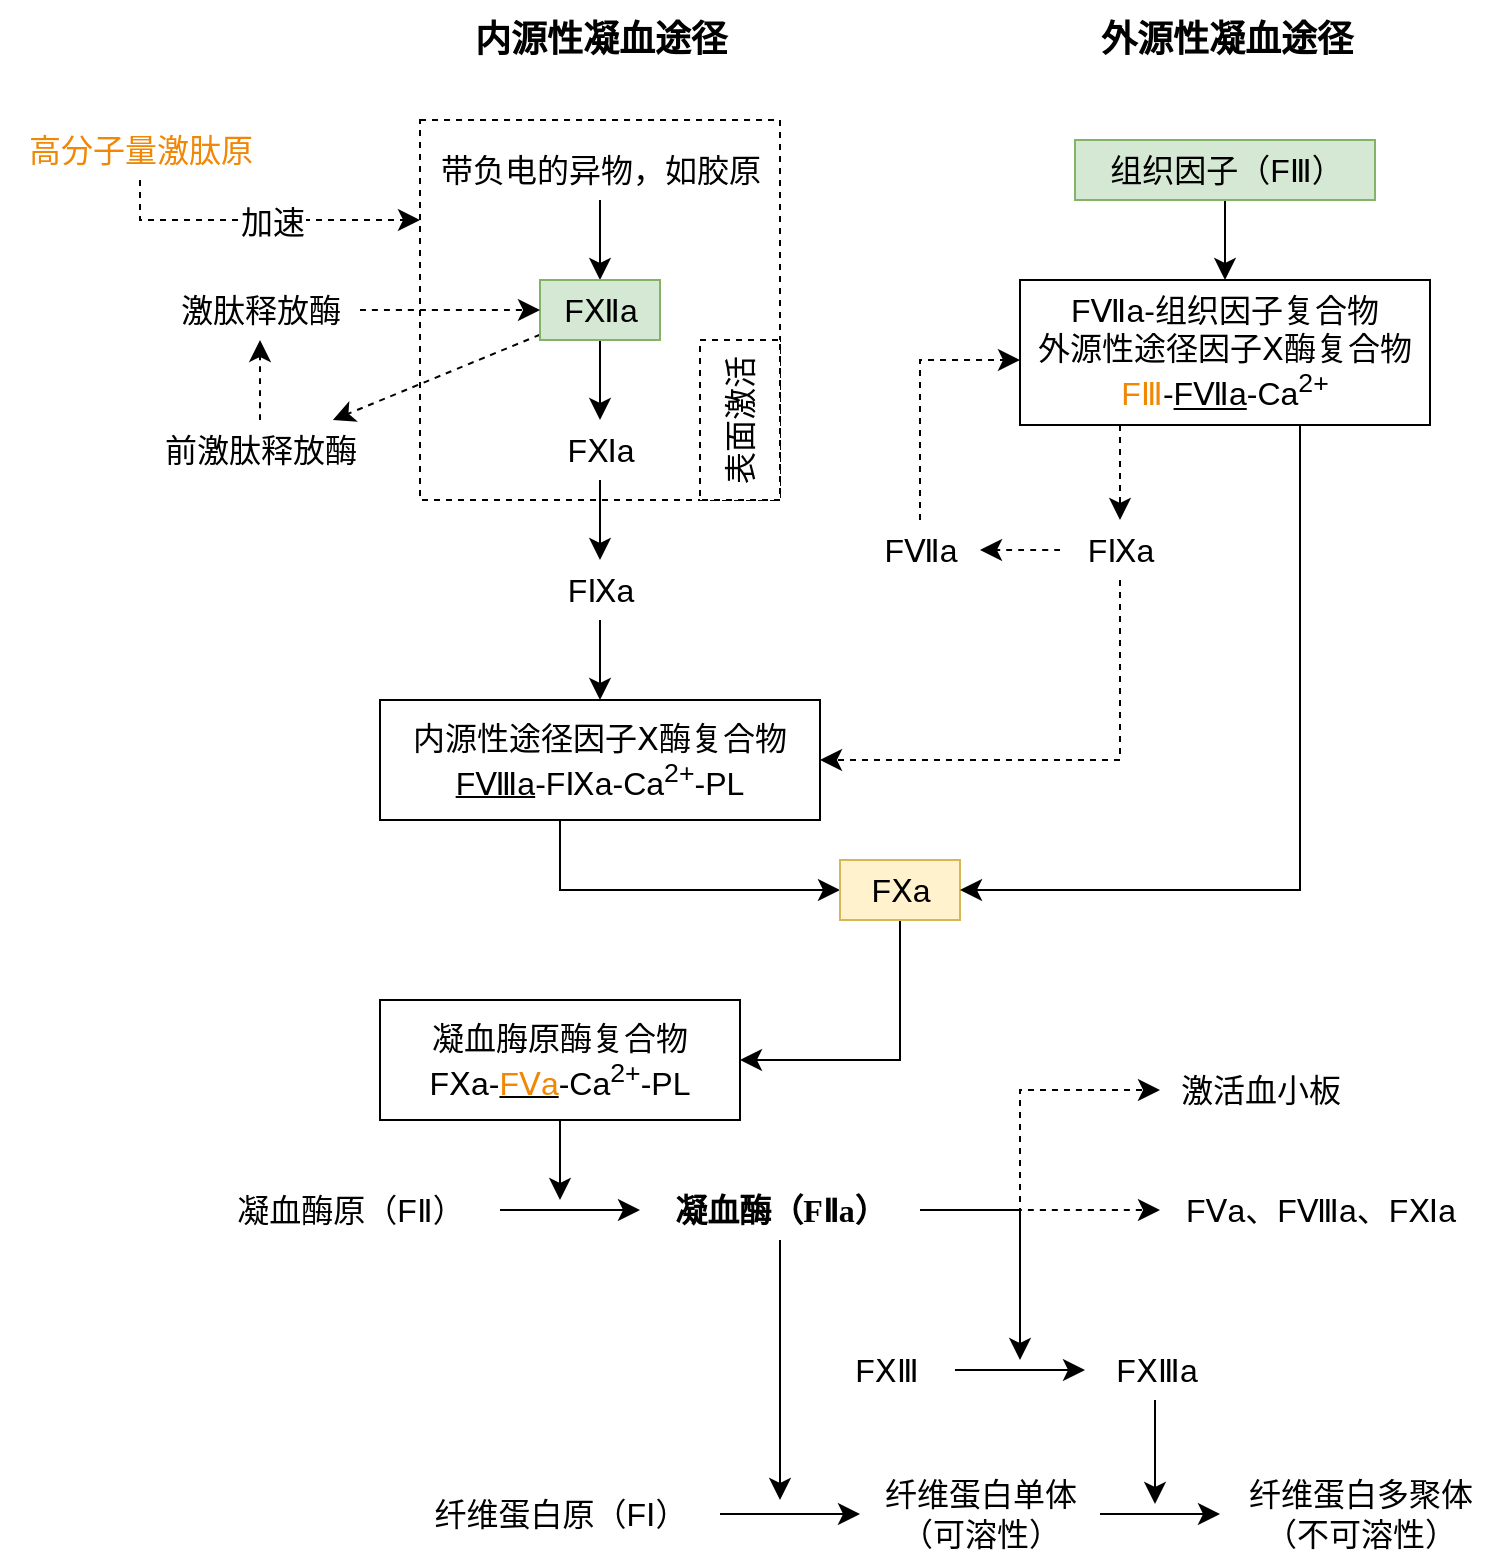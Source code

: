 <mxfile version="21.6.1" type="device">
  <diagram name="第 1 页" id="6sOCUnUmVGBopMpJ0DuR">
    <mxGraphModel dx="1132" dy="738" grid="1" gridSize="10" guides="1" tooltips="1" connect="1" arrows="1" fold="1" page="0" pageScale="1" pageWidth="827" pageHeight="1169" background="none" math="0" shadow="0">
      <root>
        <mxCell id="0" />
        <mxCell id="1" parent="0" />
        <mxCell id="sG629kXylIPc75r6KDE2-23" value="" style="rounded=0;whiteSpace=wrap;html=1;fontSize=16;dashed=1;fillColor=none;" parent="1" vertex="1">
          <mxGeometry x="210" y="320" width="180" height="190" as="geometry" />
        </mxCell>
        <mxCell id="sG629kXylIPc75r6KDE2-7" value="&lt;font style=&quot;font-size: 18px;&quot;&gt;内源性凝血途径&lt;/font&gt;" style="text;html=1;align=center;verticalAlign=middle;resizable=0;points=[];autosize=1;strokeColor=none;fillColor=none;fontSize=16;fontStyle=1;fontFamily=Noto Serif SC;" parent="1" vertex="1">
          <mxGeometry x="225" y="260" width="150" height="40" as="geometry" />
        </mxCell>
        <mxCell id="sG629kXylIPc75r6KDE2-8" value="&lt;span style=&quot;font-size: 18px;&quot;&gt;外源性凝血途径&lt;/span&gt;" style="text;html=1;align=center;verticalAlign=middle;resizable=0;points=[];autosize=1;strokeColor=none;fillColor=none;fontSize=16;fontStyle=1;fontFamily=Noto Serif SC;" parent="1" vertex="1">
          <mxGeometry x="537.5" y="260" width="150" height="40" as="geometry" />
        </mxCell>
        <mxCell id="sG629kXylIPc75r6KDE2-11" value="" style="edgeStyle=none;curved=1;rounded=0;orthogonalLoop=1;jettySize=auto;html=1;fontSize=12;startSize=8;endSize=8;" parent="1" source="sG629kXylIPc75r6KDE2-9" target="sG629kXylIPc75r6KDE2-10" edge="1">
          <mxGeometry relative="1" as="geometry" />
        </mxCell>
        <mxCell id="sG629kXylIPc75r6KDE2-9" value="带负电的异物，如胶原" style="text;html=1;align=center;verticalAlign=middle;resizable=0;points=[];autosize=1;strokeColor=none;fillColor=none;fontSize=16;" parent="1" vertex="1">
          <mxGeometry x="210" y="330" width="180" height="30" as="geometry" />
        </mxCell>
        <mxCell id="sG629kXylIPc75r6KDE2-13" value="" style="edgeStyle=none;curved=1;rounded=0;orthogonalLoop=1;jettySize=auto;html=1;fontSize=12;startSize=8;endSize=8;" parent="1" source="sG629kXylIPc75r6KDE2-10" target="sG629kXylIPc75r6KDE2-12" edge="1">
          <mxGeometry relative="1" as="geometry" />
        </mxCell>
        <mxCell id="sG629kXylIPc75r6KDE2-19" value="" style="edgeStyle=none;curved=1;rounded=0;orthogonalLoop=1;jettySize=auto;html=1;fontSize=12;startSize=8;endSize=8;dashed=1;" parent="1" source="sG629kXylIPc75r6KDE2-10" target="sG629kXylIPc75r6KDE2-18" edge="1">
          <mxGeometry relative="1" as="geometry" />
        </mxCell>
        <mxCell id="sG629kXylIPc75r6KDE2-10" value="FⅫa" style="text;html=1;align=center;verticalAlign=middle;resizable=0;points=[];autosize=1;fontSize=16;fillColor=#d5e8d4;strokeColor=#82b366;" parent="1" vertex="1">
          <mxGeometry x="270" y="400" width="60" height="30" as="geometry" />
        </mxCell>
        <mxCell id="sG629kXylIPc75r6KDE2-31" value="" style="edgeStyle=none;curved=1;rounded=0;orthogonalLoop=1;jettySize=auto;html=1;fontSize=12;startSize=8;endSize=8;" parent="1" source="sG629kXylIPc75r6KDE2-12" target="sG629kXylIPc75r6KDE2-30" edge="1">
          <mxGeometry relative="1" as="geometry" />
        </mxCell>
        <mxCell id="sG629kXylIPc75r6KDE2-12" value="FⅪa" style="text;html=1;align=center;verticalAlign=middle;resizable=0;points=[];autosize=1;fontSize=16;" parent="1" vertex="1">
          <mxGeometry x="270" y="470" width="60" height="30" as="geometry" />
        </mxCell>
        <mxCell id="sG629kXylIPc75r6KDE2-21" value="" style="edgeStyle=none;curved=1;rounded=0;orthogonalLoop=1;jettySize=auto;html=1;fontSize=12;startSize=8;endSize=8;dashed=1;" parent="1" source="sG629kXylIPc75r6KDE2-18" target="sG629kXylIPc75r6KDE2-20" edge="1">
          <mxGeometry relative="1" as="geometry" />
        </mxCell>
        <mxCell id="sG629kXylIPc75r6KDE2-18" value="前激肽释放酶" style="text;html=1;align=center;verticalAlign=middle;resizable=0;points=[];autosize=1;fontSize=16;" parent="1" vertex="1">
          <mxGeometry x="70" y="470" width="120" height="30" as="geometry" />
        </mxCell>
        <mxCell id="sG629kXylIPc75r6KDE2-22" style="edgeStyle=none;curved=1;rounded=0;orthogonalLoop=1;jettySize=auto;html=1;fontSize=12;startSize=8;endSize=8;dashed=1;" parent="1" source="sG629kXylIPc75r6KDE2-20" target="sG629kXylIPc75r6KDE2-10" edge="1">
          <mxGeometry relative="1" as="geometry" />
        </mxCell>
        <mxCell id="sG629kXylIPc75r6KDE2-20" value="激肽释放酶" style="text;html=1;align=center;verticalAlign=middle;resizable=0;points=[];autosize=1;fontSize=16;" parent="1" vertex="1">
          <mxGeometry x="80" y="400" width="100" height="30" as="geometry" />
        </mxCell>
        <mxCell id="sG629kXylIPc75r6KDE2-25" value="表面激活" style="whiteSpace=wrap;html=1;fontSize=16;horizontal=0;dashed=1;" parent="1" vertex="1">
          <mxGeometry x="350" y="430" width="40" height="80" as="geometry" />
        </mxCell>
        <mxCell id="sG629kXylIPc75r6KDE2-27" style="edgeStyle=orthogonalEdgeStyle;rounded=0;orthogonalLoop=1;jettySize=auto;html=1;fontSize=12;startSize=8;endSize=8;dashed=1;" parent="1" source="sG629kXylIPc75r6KDE2-26" target="sG629kXylIPc75r6KDE2-23" edge="1">
          <mxGeometry relative="1" as="geometry">
            <Array as="points">
              <mxPoint x="70" y="370" />
            </Array>
          </mxGeometry>
        </mxCell>
        <mxCell id="sG629kXylIPc75r6KDE2-28" value="加速" style="edgeLabel;html=1;align=center;verticalAlign=middle;resizable=0;points=[];fontSize=16;" parent="sG629kXylIPc75r6KDE2-27" vertex="1" connectable="0">
          <mxGeometry x="-0.109" y="-1" relative="1" as="geometry">
            <mxPoint x="14" as="offset" />
          </mxGeometry>
        </mxCell>
        <mxCell id="sG629kXylIPc75r6KDE2-26" value="&lt;font color=&quot;#f08705&quot;&gt;高分子量激肽原&lt;/font&gt;" style="text;html=1;align=center;verticalAlign=middle;resizable=0;points=[];autosize=1;strokeColor=none;fillColor=none;fontSize=16;" parent="1" vertex="1">
          <mxGeometry y="320" width="140" height="30" as="geometry" />
        </mxCell>
        <mxCell id="sG629kXylIPc75r6KDE2-33" value="" style="edgeStyle=none;curved=1;rounded=0;orthogonalLoop=1;jettySize=auto;html=1;fontSize=12;startSize=8;endSize=8;entryX=0.5;entryY=0;entryDx=0;entryDy=0;" parent="1" source="sG629kXylIPc75r6KDE2-30" target="sG629kXylIPc75r6KDE2-34" edge="1">
          <mxGeometry relative="1" as="geometry">
            <mxPoint x="300" y="595" as="targetPoint" />
          </mxGeometry>
        </mxCell>
        <mxCell id="sG629kXylIPc75r6KDE2-30" value="FⅨa" style="text;html=1;align=center;verticalAlign=middle;resizable=0;points=[];autosize=1;fontSize=16;" parent="1" vertex="1">
          <mxGeometry x="270" y="540" width="60" height="30" as="geometry" />
        </mxCell>
        <mxCell id="sG629kXylIPc75r6KDE2-34" value="内源性途径因子Ⅹ酶复合物&lt;br style=&quot;border-color: var(--border-color);&quot;&gt;&lt;u&gt;FⅧa&lt;/u&gt;-FⅨa-Ca&lt;sup style=&quot;border-color: var(--border-color);&quot;&gt;2+&lt;/sup&gt;-PL" style="rounded=0;whiteSpace=wrap;html=1;fontSize=16;fillColor=none;" parent="1" vertex="1">
          <mxGeometry x="190" y="610" width="220" height="60" as="geometry" />
        </mxCell>
        <mxCell id="sG629kXylIPc75r6KDE2-37" value="" style="edgeStyle=orthogonalEdgeStyle;rounded=0;orthogonalLoop=1;jettySize=auto;html=1;fontSize=12;startSize=8;endSize=8;" parent="1" source="sG629kXylIPc75r6KDE2-34" target="sG629kXylIPc75r6KDE2-36" edge="1">
          <mxGeometry relative="1" as="geometry">
            <mxPoint x="450" y="710" as="targetPoint" />
            <mxPoint x="280" y="670" as="sourcePoint" />
            <Array as="points">
              <mxPoint x="280" y="705" />
            </Array>
          </mxGeometry>
        </mxCell>
        <mxCell id="sG629kXylIPc75r6KDE2-56" style="edgeStyle=orthogonalEdgeStyle;rounded=0;orthogonalLoop=1;jettySize=auto;html=1;fontSize=12;startSize=8;endSize=8;" parent="1" source="sG629kXylIPc75r6KDE2-36" target="sG629kXylIPc75r6KDE2-55" edge="1">
          <mxGeometry relative="1" as="geometry">
            <Array as="points">
              <mxPoint x="450" y="790" />
            </Array>
          </mxGeometry>
        </mxCell>
        <mxCell id="sG629kXylIPc75r6KDE2-36" value="FⅩa" style="text;html=1;align=center;verticalAlign=middle;resizable=0;points=[];autosize=1;strokeColor=#d6b656;fillColor=#fff2cc;fontSize=16;" parent="1" vertex="1">
          <mxGeometry x="420" y="690" width="60" height="30" as="geometry" />
        </mxCell>
        <mxCell id="sG629kXylIPc75r6KDE2-44" value="" style="edgeStyle=none;curved=1;rounded=0;orthogonalLoop=1;jettySize=auto;html=1;fontSize=12;startSize=8;endSize=8;" parent="1" source="sG629kXylIPc75r6KDE2-38" target="sG629kXylIPc75r6KDE2-43" edge="1">
          <mxGeometry relative="1" as="geometry" />
        </mxCell>
        <mxCell id="sG629kXylIPc75r6KDE2-38" value="组织因子（FⅢ）" style="text;html=1;align=center;verticalAlign=middle;resizable=0;points=[];autosize=1;strokeColor=#82b366;fillColor=#d5e8d4;fontSize=16;" parent="1" vertex="1">
          <mxGeometry x="537.5" y="330" width="150" height="30" as="geometry" />
        </mxCell>
        <mxCell id="sG629kXylIPc75r6KDE2-57" style="edgeStyle=orthogonalEdgeStyle;rounded=0;orthogonalLoop=1;jettySize=auto;html=1;fontSize=12;startSize=8;endSize=8;dashed=1;" parent="1" source="sG629kXylIPc75r6KDE2-43" target="sG629kXylIPc75r6KDE2-48" edge="1">
          <mxGeometry relative="1" as="geometry">
            <Array as="points">
              <mxPoint x="560" y="490" />
              <mxPoint x="560" y="490" />
            </Array>
          </mxGeometry>
        </mxCell>
        <mxCell id="sG629kXylIPc75r6KDE2-60" style="edgeStyle=orthogonalEdgeStyle;rounded=0;orthogonalLoop=1;jettySize=auto;html=1;fontSize=12;startSize=8;endSize=8;" parent="1" source="sG629kXylIPc75r6KDE2-43" target="sG629kXylIPc75r6KDE2-36" edge="1">
          <mxGeometry relative="1" as="geometry">
            <Array as="points">
              <mxPoint x="650" y="705" />
            </Array>
          </mxGeometry>
        </mxCell>
        <mxCell id="sG629kXylIPc75r6KDE2-43" value="FⅦa-组织因子复合物&lt;br&gt;外源性途径因子Ⅹ酶复合物&lt;br&gt;&lt;font color=&quot;#f08705&quot;&gt;FⅢ&lt;/font&gt;-&lt;u&gt;FⅦa&lt;/u&gt;-Ca&lt;sup&gt;2+&lt;/sup&gt;" style="whiteSpace=wrap;html=1;fontSize=16;fillColor=none;" parent="1" vertex="1">
          <mxGeometry x="510" y="400" width="205" height="72.5" as="geometry" />
        </mxCell>
        <mxCell id="sG629kXylIPc75r6KDE2-50" value="" style="edgeStyle=orthogonalEdgeStyle;rounded=0;orthogonalLoop=1;jettySize=auto;html=1;fontSize=12;startSize=8;endSize=8;dashed=1;" parent="1" source="sG629kXylIPc75r6KDE2-48" target="sG629kXylIPc75r6KDE2-34" edge="1">
          <mxGeometry relative="1" as="geometry">
            <mxPoint x="450" y="575" as="targetPoint" />
            <Array as="points">
              <mxPoint x="560" y="640" />
            </Array>
          </mxGeometry>
        </mxCell>
        <mxCell id="sG629kXylIPc75r6KDE2-53" value="" style="edgeStyle=none;curved=1;rounded=0;orthogonalLoop=1;jettySize=auto;html=1;fontSize=12;startSize=8;endSize=8;dashed=1;" parent="1" source="sG629kXylIPc75r6KDE2-48" target="sG629kXylIPc75r6KDE2-52" edge="1">
          <mxGeometry relative="1" as="geometry" />
        </mxCell>
        <mxCell id="sG629kXylIPc75r6KDE2-48" value="FⅨa" style="text;html=1;align=center;verticalAlign=middle;resizable=0;points=[];autosize=1;strokeColor=none;fillColor=none;fontSize=16;" parent="1" vertex="1">
          <mxGeometry x="530" y="520" width="60" height="30" as="geometry" />
        </mxCell>
        <mxCell id="sG629kXylIPc75r6KDE2-54" style="edgeStyle=orthogonalEdgeStyle;rounded=0;orthogonalLoop=1;jettySize=auto;html=1;fontSize=12;startSize=8;endSize=8;dashed=1;" parent="1" source="sG629kXylIPc75r6KDE2-52" target="sG629kXylIPc75r6KDE2-43" edge="1">
          <mxGeometry relative="1" as="geometry">
            <Array as="points">
              <mxPoint x="460" y="440" />
            </Array>
          </mxGeometry>
        </mxCell>
        <mxCell id="sG629kXylIPc75r6KDE2-52" value="FⅦa" style="text;html=1;align=center;verticalAlign=middle;resizable=0;points=[];autosize=1;strokeColor=none;fillColor=none;fontSize=16;" parent="1" vertex="1">
          <mxGeometry x="430" y="520" width="60" height="30" as="geometry" />
        </mxCell>
        <mxCell id="sG629kXylIPc75r6KDE2-63" style="edgeStyle=none;curved=1;rounded=0;orthogonalLoop=1;jettySize=auto;html=1;fontSize=12;startSize=8;endSize=8;" parent="1" source="sG629kXylIPc75r6KDE2-55" edge="1">
          <mxGeometry relative="1" as="geometry">
            <mxPoint x="280" y="860" as="targetPoint" />
          </mxGeometry>
        </mxCell>
        <mxCell id="sG629kXylIPc75r6KDE2-55" value="凝血脢原酶复合物&lt;br&gt;FⅩa-&lt;u&gt;&lt;font color=&quot;#f08705&quot;&gt;FⅤa&lt;/font&gt;&lt;/u&gt;-Ca&lt;sup&gt;2+&lt;/sup&gt;-PL" style="whiteSpace=wrap;html=1;fontSize=16;" parent="1" vertex="1">
          <mxGeometry x="190" y="760" width="180" height="60" as="geometry" />
        </mxCell>
        <mxCell id="sG629kXylIPc75r6KDE2-62" value="" style="edgeStyle=none;curved=1;rounded=0;orthogonalLoop=1;jettySize=auto;html=1;fontSize=12;startSize=8;endSize=8;" parent="1" source="sG629kXylIPc75r6KDE2-58" target="sG629kXylIPc75r6KDE2-61" edge="1">
          <mxGeometry relative="1" as="geometry" />
        </mxCell>
        <mxCell id="sG629kXylIPc75r6KDE2-58" value="凝血酶原（FⅡ）" style="text;html=1;align=center;verticalAlign=middle;resizable=0;points=[];autosize=1;strokeColor=none;fillColor=none;fontSize=16;" parent="1" vertex="1">
          <mxGeometry x="100" y="850" width="150" height="30" as="geometry" />
        </mxCell>
        <mxCell id="sG629kXylIPc75r6KDE2-77" style="edgeStyle=none;curved=1;rounded=0;orthogonalLoop=1;jettySize=auto;html=1;fontSize=12;startSize=8;endSize=8;" parent="1" source="sG629kXylIPc75r6KDE2-61" edge="1">
          <mxGeometry relative="1" as="geometry">
            <mxPoint x="390" y="1010" as="targetPoint" />
          </mxGeometry>
        </mxCell>
        <mxCell id="sG629kXylIPc75r6KDE2-78" style="edgeStyle=orthogonalEdgeStyle;rounded=0;orthogonalLoop=1;jettySize=auto;html=1;fontSize=12;startSize=8;endSize=8;" parent="1" source="sG629kXylIPc75r6KDE2-61" edge="1">
          <mxGeometry relative="1" as="geometry">
            <mxPoint x="510" y="940" as="targetPoint" />
            <Array as="points">
              <mxPoint x="510" y="865" />
            </Array>
          </mxGeometry>
        </mxCell>
        <mxCell id="sG629kXylIPc75r6KDE2-80" value="" style="edgeStyle=none;curved=1;rounded=0;orthogonalLoop=1;jettySize=auto;html=1;fontSize=12;startSize=8;endSize=8;dashed=1;" parent="1" source="sG629kXylIPc75r6KDE2-61" target="sG629kXylIPc75r6KDE2-79" edge="1">
          <mxGeometry relative="1" as="geometry" />
        </mxCell>
        <mxCell id="sG629kXylIPc75r6KDE2-84" style="edgeStyle=orthogonalEdgeStyle;rounded=0;orthogonalLoop=1;jettySize=auto;html=1;fontSize=12;startSize=8;endSize=8;dashed=1;" parent="1" source="sG629kXylIPc75r6KDE2-61" target="sG629kXylIPc75r6KDE2-83" edge="1">
          <mxGeometry relative="1" as="geometry">
            <Array as="points">
              <mxPoint x="510" y="865" />
              <mxPoint x="510" y="805" />
            </Array>
          </mxGeometry>
        </mxCell>
        <mxCell id="sG629kXylIPc75r6KDE2-61" value="凝血酶（FⅡa）" style="text;html=1;align=center;verticalAlign=middle;resizable=0;points=[];autosize=1;strokeColor=none;fillColor=none;fontSize=16;fontStyle=1;fontFamily=Noto Serif SC;" parent="1" vertex="1">
          <mxGeometry x="320" y="850" width="140" height="30" as="geometry" />
        </mxCell>
        <mxCell id="sG629kXylIPc75r6KDE2-66" value="" style="edgeStyle=none;curved=1;rounded=0;orthogonalLoop=1;jettySize=auto;html=1;fontSize=12;startSize=8;endSize=8;" parent="1" source="sG629kXylIPc75r6KDE2-64" target="sG629kXylIPc75r6KDE2-65" edge="1">
          <mxGeometry relative="1" as="geometry" />
        </mxCell>
        <mxCell id="sG629kXylIPc75r6KDE2-64" value="FⅩⅢ" style="text;html=1;align=center;verticalAlign=middle;resizable=0;points=[];autosize=1;strokeColor=none;fillColor=none;fontSize=16;" parent="1" vertex="1">
          <mxGeometry x="407.5" y="930" width="70" height="30" as="geometry" />
        </mxCell>
        <mxCell id="sG629kXylIPc75r6KDE2-76" style="edgeStyle=none;curved=1;rounded=0;orthogonalLoop=1;jettySize=auto;html=1;fontSize=12;startSize=8;endSize=8;" parent="1" source="sG629kXylIPc75r6KDE2-65" edge="1">
          <mxGeometry relative="1" as="geometry">
            <mxPoint x="577.5" y="1012" as="targetPoint" />
          </mxGeometry>
        </mxCell>
        <mxCell id="sG629kXylIPc75r6KDE2-65" value="FⅩⅢa" style="text;html=1;align=center;verticalAlign=middle;resizable=0;points=[];autosize=1;strokeColor=none;fillColor=none;fontSize=16;" parent="1" vertex="1">
          <mxGeometry x="542.5" y="930" width="70" height="30" as="geometry" />
        </mxCell>
        <mxCell id="sG629kXylIPc75r6KDE2-69" value="" style="edgeStyle=none;curved=1;rounded=0;orthogonalLoop=1;jettySize=auto;html=1;fontSize=12;startSize=8;endSize=8;" parent="1" source="sG629kXylIPc75r6KDE2-67" target="sG629kXylIPc75r6KDE2-68" edge="1">
          <mxGeometry relative="1" as="geometry" />
        </mxCell>
        <mxCell id="sG629kXylIPc75r6KDE2-67" value="纤维蛋白原（FⅠ）" style="text;html=1;align=center;verticalAlign=middle;resizable=0;points=[];autosize=1;strokeColor=none;fillColor=none;fontSize=16;" parent="1" vertex="1">
          <mxGeometry x="200" y="1002" width="160" height="30" as="geometry" />
        </mxCell>
        <mxCell id="sG629kXylIPc75r6KDE2-71" value="" style="edgeStyle=none;curved=1;rounded=0;orthogonalLoop=1;jettySize=auto;html=1;fontSize=12;startSize=8;endSize=8;" parent="1" source="sG629kXylIPc75r6KDE2-68" target="sG629kXylIPc75r6KDE2-70" edge="1">
          <mxGeometry relative="1" as="geometry" />
        </mxCell>
        <mxCell id="sG629kXylIPc75r6KDE2-68" value="纤维蛋白单体&lt;br&gt;（可溶性）" style="text;html=1;align=center;verticalAlign=middle;resizable=0;points=[];autosize=1;strokeColor=none;fillColor=none;fontSize=16;" parent="1" vertex="1">
          <mxGeometry x="430" y="992" width="120" height="50" as="geometry" />
        </mxCell>
        <mxCell id="sG629kXylIPc75r6KDE2-70" value="纤维蛋白多聚体&lt;br&gt;（不可溶性）" style="text;html=1;align=center;verticalAlign=middle;resizable=0;points=[];autosize=1;strokeColor=none;fillColor=none;fontSize=16;" parent="1" vertex="1">
          <mxGeometry x="610" y="992" width="140" height="50" as="geometry" />
        </mxCell>
        <mxCell id="sG629kXylIPc75r6KDE2-79" value="FⅤa、FⅧa、FⅪa" style="text;html=1;align=center;verticalAlign=middle;resizable=0;points=[];autosize=1;strokeColor=none;fillColor=none;fontSize=16;" parent="1" vertex="1">
          <mxGeometry x="580" y="850" width="160" height="30" as="geometry" />
        </mxCell>
        <mxCell id="sG629kXylIPc75r6KDE2-83" value="激活血小板" style="text;html=1;align=center;verticalAlign=middle;resizable=0;points=[];autosize=1;strokeColor=none;fillColor=none;fontSize=16;" parent="1" vertex="1">
          <mxGeometry x="580" y="790" width="100" height="30" as="geometry" />
        </mxCell>
      </root>
    </mxGraphModel>
  </diagram>
</mxfile>
